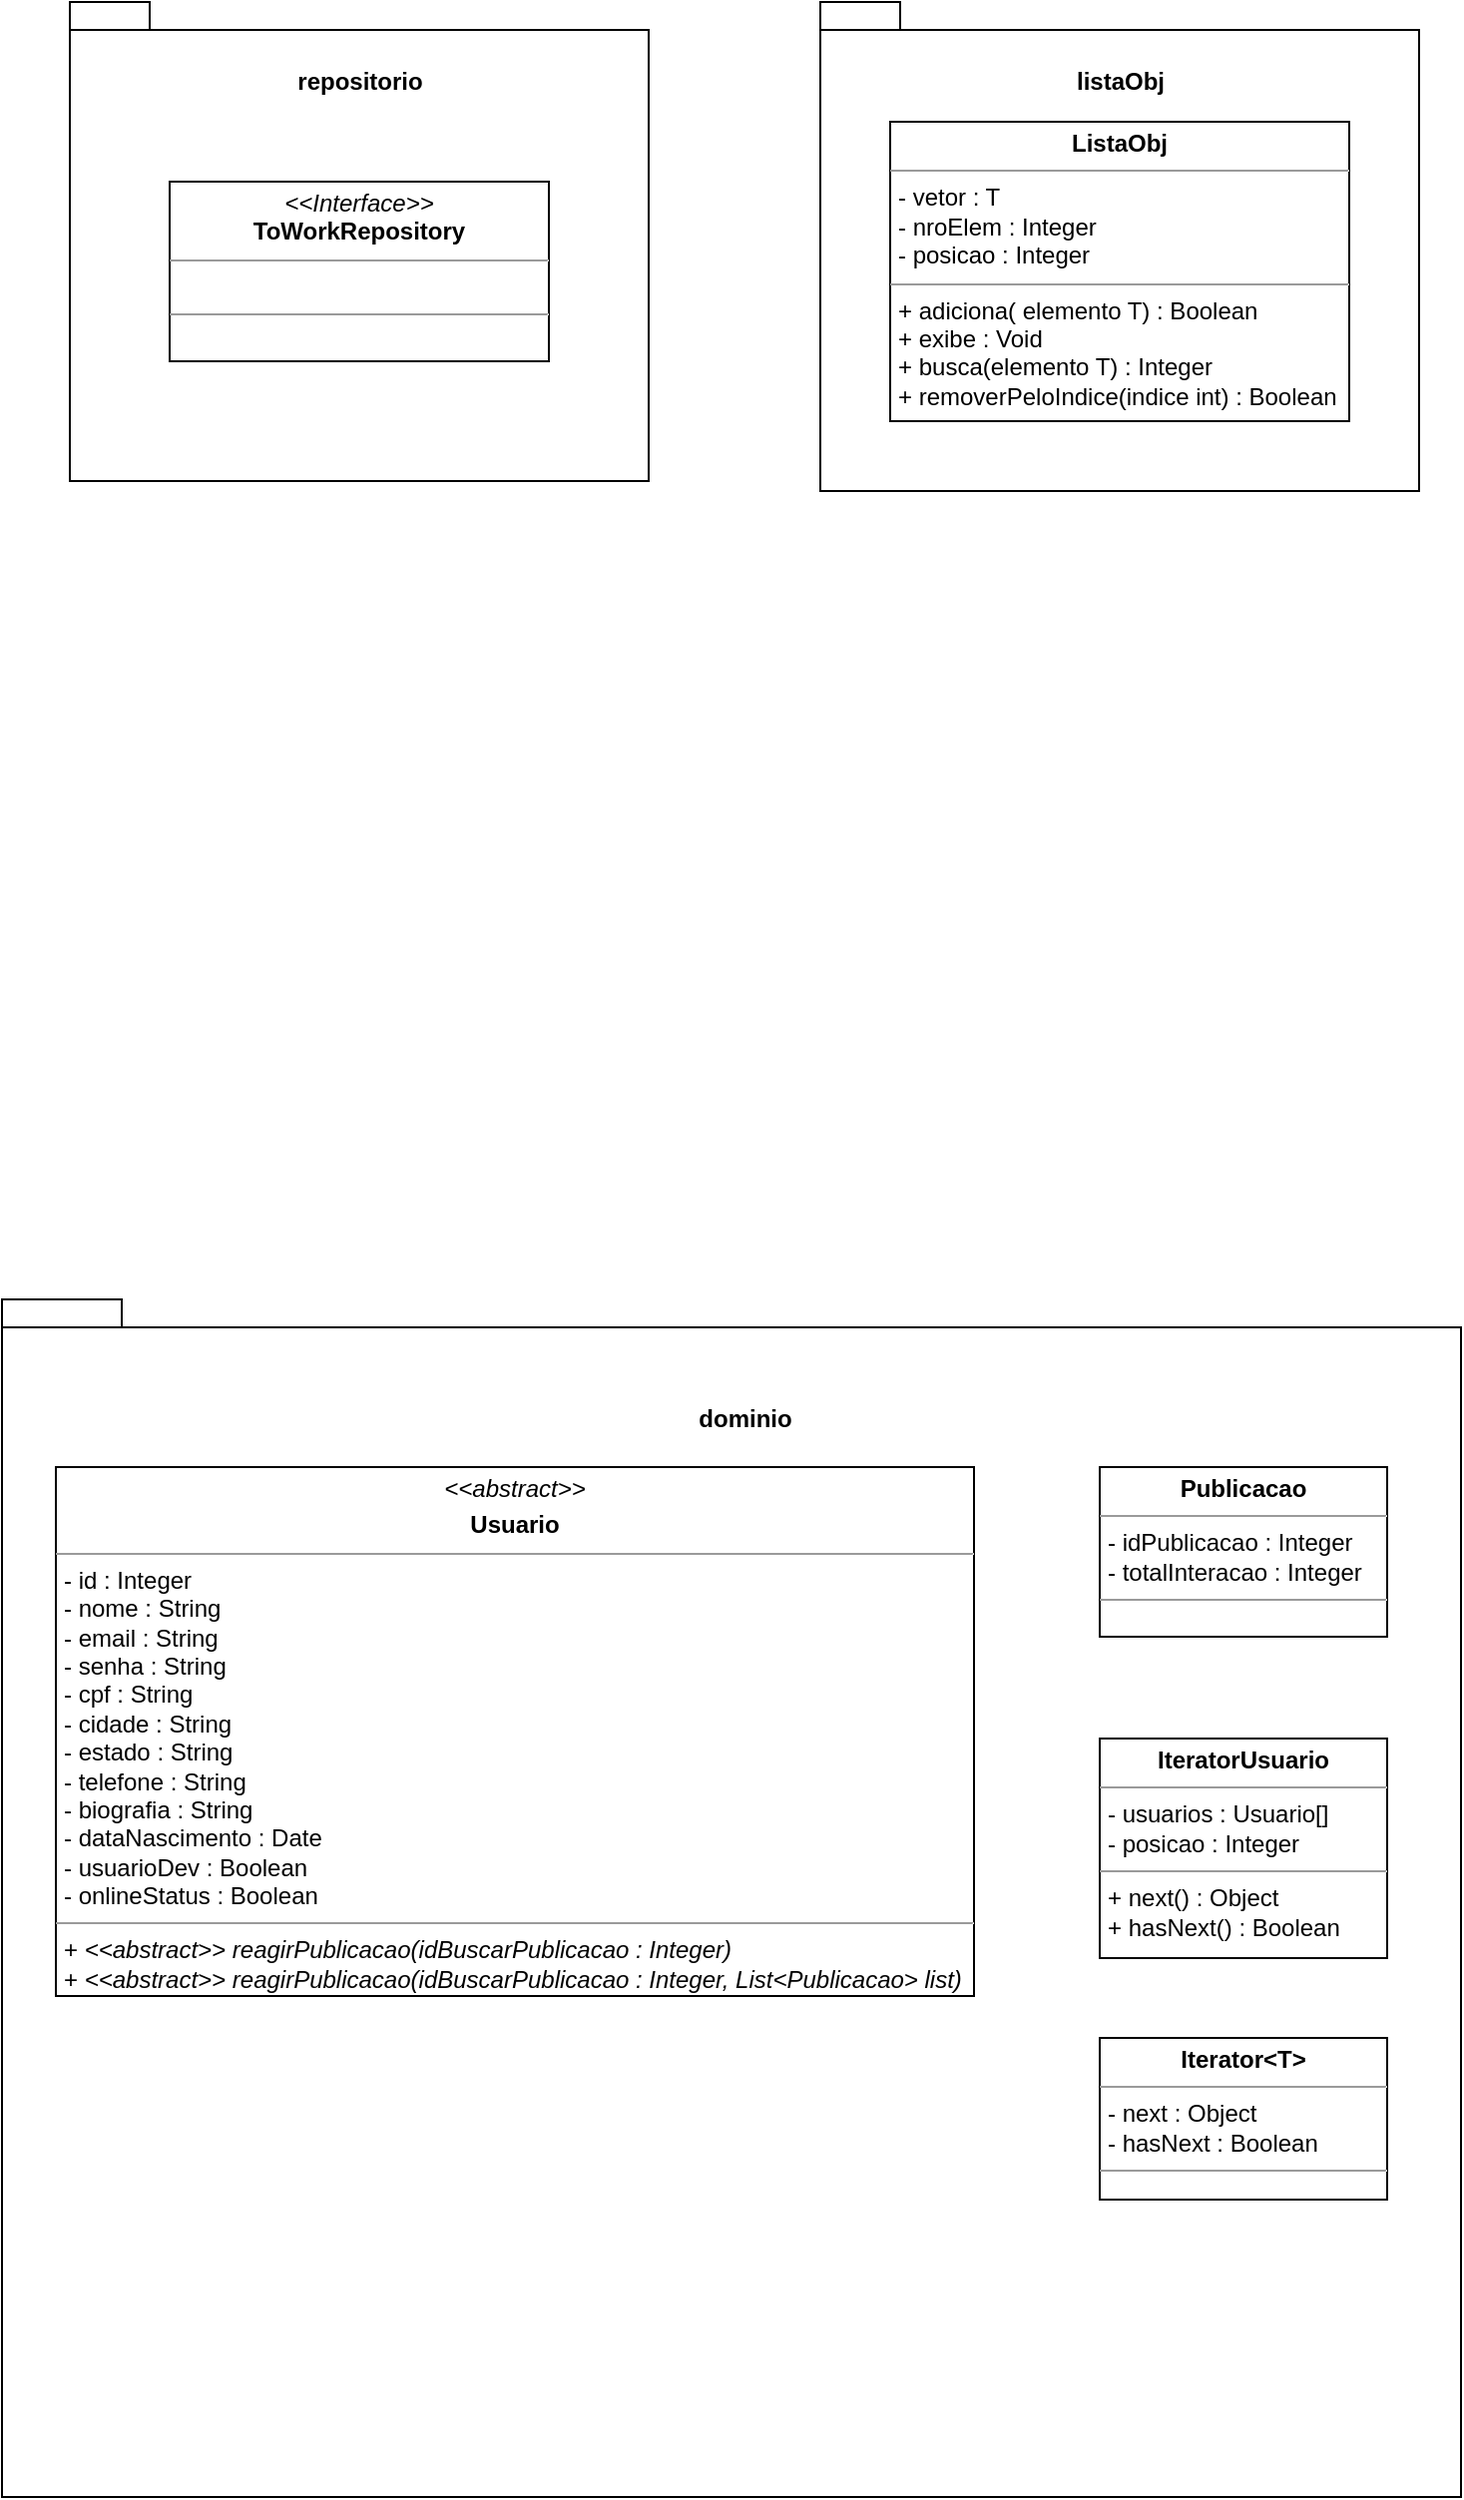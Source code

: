 <mxfile version="15.2.7" type="device"><diagram id="K29a6r-9d0TYCKRskWy0" name="Página-1"><mxGraphModel dx="1975" dy="1335" grid="1" gridSize="10" guides="1" tooltips="1" connect="1" arrows="1" fold="1" page="1" pageScale="1" pageWidth="827" pageHeight="1169" math="0" shadow="0"><root><mxCell id="0"/><mxCell id="1" parent="0"/><mxCell id="geUm8lwWCcAdyzAcK99F-3" value="" style="shape=folder;fontStyle=1;spacingTop=10;tabWidth=40;tabHeight=14;tabPosition=left;html=1;" vertex="1" parent="1"><mxGeometry x="124" y="60" width="290" height="240" as="geometry"/></mxCell><mxCell id="geUm8lwWCcAdyzAcK99F-2" value="&lt;p style=&quot;margin: 0px ; margin-top: 4px ; text-align: center&quot;&gt;&lt;i&gt;&amp;lt;&amp;lt;Interface&amp;gt;&amp;gt;&lt;/i&gt;&lt;br&gt;&lt;b&gt;ToWorkRepository&lt;/b&gt;&lt;/p&gt;&lt;hr size=&quot;1&quot;&gt;&lt;p style=&quot;margin: 0px ; margin-left: 4px&quot;&gt;&lt;br&gt;&lt;/p&gt;&lt;hr size=&quot;1&quot;&gt;&lt;p style=&quot;margin: 0px ; margin-left: 4px&quot;&gt;&lt;br&gt;&lt;/p&gt;" style="verticalAlign=top;align=left;overflow=fill;fontSize=12;fontFamily=Helvetica;html=1;" vertex="1" parent="1"><mxGeometry x="174" y="150" width="190" height="90" as="geometry"/></mxCell><mxCell id="geUm8lwWCcAdyzAcK99F-4" value="repositorio" style="text;html=1;align=center;verticalAlign=middle;resizable=0;points=[];autosize=1;strokeColor=none;fillColor=none;fontStyle=1" vertex="1" parent="1"><mxGeometry x="229" y="90" width="80" height="20" as="geometry"/></mxCell><mxCell id="geUm8lwWCcAdyzAcK99F-5" value="" style="shape=folder;fontStyle=1;spacingTop=10;tabWidth=40;tabHeight=14;tabPosition=left;html=1;" vertex="1" parent="1"><mxGeometry x="500" y="60" width="300" height="245" as="geometry"/></mxCell><mxCell id="geUm8lwWCcAdyzAcK99F-7" value="&lt;p style=&quot;margin: 0px ; margin-top: 4px ; text-align: center&quot;&gt;&lt;b&gt;ListaObj&lt;/b&gt;&lt;/p&gt;&lt;hr size=&quot;1&quot;&gt;&lt;p style=&quot;margin: 0px ; margin-left: 4px&quot;&gt;- vetor : T&lt;/p&gt;&lt;p style=&quot;margin: 0px ; margin-left: 4px&quot;&gt;- nroElem : Integer&lt;/p&gt;&lt;p style=&quot;margin: 0px ; margin-left: 4px&quot;&gt;- posicao : Integer&lt;/p&gt;&lt;hr size=&quot;1&quot;&gt;&lt;p style=&quot;margin: 0px ; margin-left: 4px&quot;&gt;+ adiciona( elemento T) : Boolean&lt;/p&gt;&lt;p style=&quot;margin: 0px ; margin-left: 4px&quot;&gt;+ exibe : Void&lt;/p&gt;&lt;p style=&quot;margin: 0px ; margin-left: 4px&quot;&gt;+ busca(elemento T) : Integer&lt;/p&gt;&lt;p style=&quot;margin: 0px ; margin-left: 4px&quot;&gt;+ removerPeloIndice(indice int) : Boolean&lt;/p&gt;" style="verticalAlign=top;align=left;overflow=fill;fontSize=12;fontFamily=Helvetica;html=1;" vertex="1" parent="1"><mxGeometry x="535" y="120" width="230" height="150" as="geometry"/></mxCell><mxCell id="geUm8lwWCcAdyzAcK99F-8" value="listaObj" style="text;html=1;align=center;verticalAlign=middle;resizable=0;points=[];autosize=1;strokeColor=none;fillColor=none;fontStyle=1" vertex="1" parent="1"><mxGeometry x="620" y="90" width="60" height="20" as="geometry"/></mxCell><mxCell id="geUm8lwWCcAdyzAcK99F-9" value="" style="shape=folder;fontStyle=1;spacingTop=10;tabWidth=40;tabHeight=14;tabPosition=left;html=1;" vertex="1" parent="1"><mxGeometry x="90" y="710" width="731" height="600" as="geometry"/></mxCell><mxCell id="geUm8lwWCcAdyzAcK99F-10" value="&lt;p style=&quot;margin: 0px ; margin-top: 4px ; text-align: center&quot;&gt;&lt;i&gt;&amp;lt;&amp;lt;abstract&amp;gt;&amp;gt;&lt;/i&gt;&lt;b&gt;&lt;br&gt;&lt;/b&gt;&lt;/p&gt;&lt;p style=&quot;margin: 0px ; margin-top: 4px ; text-align: center&quot;&gt;&lt;b&gt;Usuario&lt;/b&gt;&lt;/p&gt;&lt;hr size=&quot;1&quot;&gt;&lt;p style=&quot;margin: 0px ; margin-left: 4px&quot;&gt;- id : Integer&lt;/p&gt;&lt;p style=&quot;margin: 0px ; margin-left: 4px&quot;&gt;- nome : String&lt;/p&gt;&lt;p style=&quot;margin: 0px ; margin-left: 4px&quot;&gt;- email : String&lt;/p&gt;&lt;p style=&quot;margin: 0px ; margin-left: 4px&quot;&gt;- senha : String&lt;/p&gt;&lt;p style=&quot;margin: 0px ; margin-left: 4px&quot;&gt;- cpf : String&lt;/p&gt;&lt;p style=&quot;margin: 0px ; margin-left: 4px&quot;&gt;- cidade : String&lt;/p&gt;&lt;p style=&quot;margin: 0px ; margin-left: 4px&quot;&gt;- estado : String&lt;/p&gt;&lt;p style=&quot;margin: 0px ; margin-left: 4px&quot;&gt;- telefone : String&lt;/p&gt;&lt;p style=&quot;margin: 0px ; margin-left: 4px&quot;&gt;- biografia : String&lt;/p&gt;&lt;p style=&quot;margin: 0px ; margin-left: 4px&quot;&gt;- dataNascimento : Date&lt;/p&gt;&lt;p style=&quot;margin: 0px ; margin-left: 4px&quot;&gt;- usuarioDev : Boolean&lt;/p&gt;&lt;p style=&quot;margin: 0px ; margin-left: 4px&quot;&gt;- onlineStatus : Boolean&lt;/p&gt;&lt;hr size=&quot;1&quot;&gt;&lt;p style=&quot;margin: 0px ; margin-left: 4px&quot;&gt;+&amp;nbsp;&lt;i style=&quot;text-align: center&quot;&gt;&amp;lt;&amp;lt;abstract&amp;gt;&amp;gt; reagirPublicacao(idBuscarPublicacao : Integer)&lt;/i&gt;&lt;/p&gt;&lt;p style=&quot;margin: 0px ; margin-left: 4px&quot;&gt;+&amp;nbsp;&lt;i style=&quot;text-align: center&quot;&gt;&amp;lt;&amp;lt;abstract&amp;gt;&amp;gt; reagirPublicacao(idBuscarPublicacao : Integer, List&amp;lt;Publicacao&amp;gt; list)&lt;/i&gt;&lt;i style=&quot;text-align: center&quot;&gt;&lt;br&gt;&lt;/i&gt;&lt;/p&gt;" style="verticalAlign=top;align=left;overflow=fill;fontSize=12;fontFamily=Helvetica;html=1;" vertex="1" parent="1"><mxGeometry x="117" y="794" width="460" height="265" as="geometry"/></mxCell><mxCell id="geUm8lwWCcAdyzAcK99F-11" value="dominio" style="text;html=1;align=center;verticalAlign=middle;resizable=0;points=[];autosize=1;strokeColor=none;fillColor=none;fontStyle=1" vertex="1" parent="1"><mxGeometry x="431.5" y="760" width="60" height="20" as="geometry"/></mxCell><mxCell id="geUm8lwWCcAdyzAcK99F-12" value="&lt;p style=&quot;margin: 0px ; margin-top: 4px ; text-align: center&quot;&gt;&lt;b&gt;Publicacao&lt;/b&gt;&lt;br&gt;&lt;/p&gt;&lt;hr size=&quot;1&quot;&gt;&lt;p style=&quot;margin: 0px ; margin-left: 4px&quot;&gt;- idPublicacao : Integer&lt;/p&gt;&lt;p style=&quot;margin: 0px ; margin-left: 4px&quot;&gt;- totalInteracao : Integer&lt;/p&gt;&lt;hr size=&quot;1&quot;&gt;&lt;p style=&quot;margin: 0px ; margin-left: 4px&quot;&gt;&lt;br&gt;&lt;/p&gt;" style="verticalAlign=top;align=left;overflow=fill;fontSize=12;fontFamily=Helvetica;html=1;" vertex="1" parent="1"><mxGeometry x="640" y="794" width="144" height="85" as="geometry"/></mxCell><mxCell id="geUm8lwWCcAdyzAcK99F-13" value="&lt;p style=&quot;margin: 0px ; margin-top: 4px ; text-align: center&quot;&gt;&lt;b&gt;IteratorUsuario&lt;/b&gt;&lt;br&gt;&lt;/p&gt;&lt;hr size=&quot;1&quot;&gt;&lt;p style=&quot;margin: 0px ; margin-left: 4px&quot;&gt;- usuarios : Usuario[]&lt;/p&gt;&lt;p style=&quot;margin: 0px ; margin-left: 4px&quot;&gt;- posicao : Integer&lt;/p&gt;&lt;hr size=&quot;1&quot;&gt;&lt;p style=&quot;margin: 0px ; margin-left: 4px&quot;&gt;+ next() : Object&lt;/p&gt;&lt;p style=&quot;margin: 0px ; margin-left: 4px&quot;&gt;+ hasNext() : Boolean&lt;/p&gt;" style="verticalAlign=top;align=left;overflow=fill;fontSize=12;fontFamily=Helvetica;html=1;" vertex="1" parent="1"><mxGeometry x="640" y="930" width="144" height="110" as="geometry"/></mxCell><mxCell id="geUm8lwWCcAdyzAcK99F-14" value="&lt;p style=&quot;margin: 0px ; margin-top: 4px ; text-align: center&quot;&gt;&lt;b&gt;Iterator&amp;lt;T&amp;gt;&lt;/b&gt;&lt;br&gt;&lt;/p&gt;&lt;hr size=&quot;1&quot;&gt;&lt;p style=&quot;margin: 0px ; margin-left: 4px&quot;&gt;- next : Object&lt;/p&gt;&lt;p style=&quot;margin: 0px ; margin-left: 4px&quot;&gt;- hasNext : Boolean&lt;/p&gt;&lt;hr size=&quot;1&quot;&gt;&lt;p style=&quot;margin: 0px ; margin-left: 4px&quot;&gt;&lt;br&gt;&lt;/p&gt;" style="verticalAlign=top;align=left;overflow=fill;fontSize=12;fontFamily=Helvetica;html=1;" vertex="1" parent="1"><mxGeometry x="640" y="1080" width="144" height="81" as="geometry"/></mxCell></root></mxGraphModel></diagram></mxfile>
